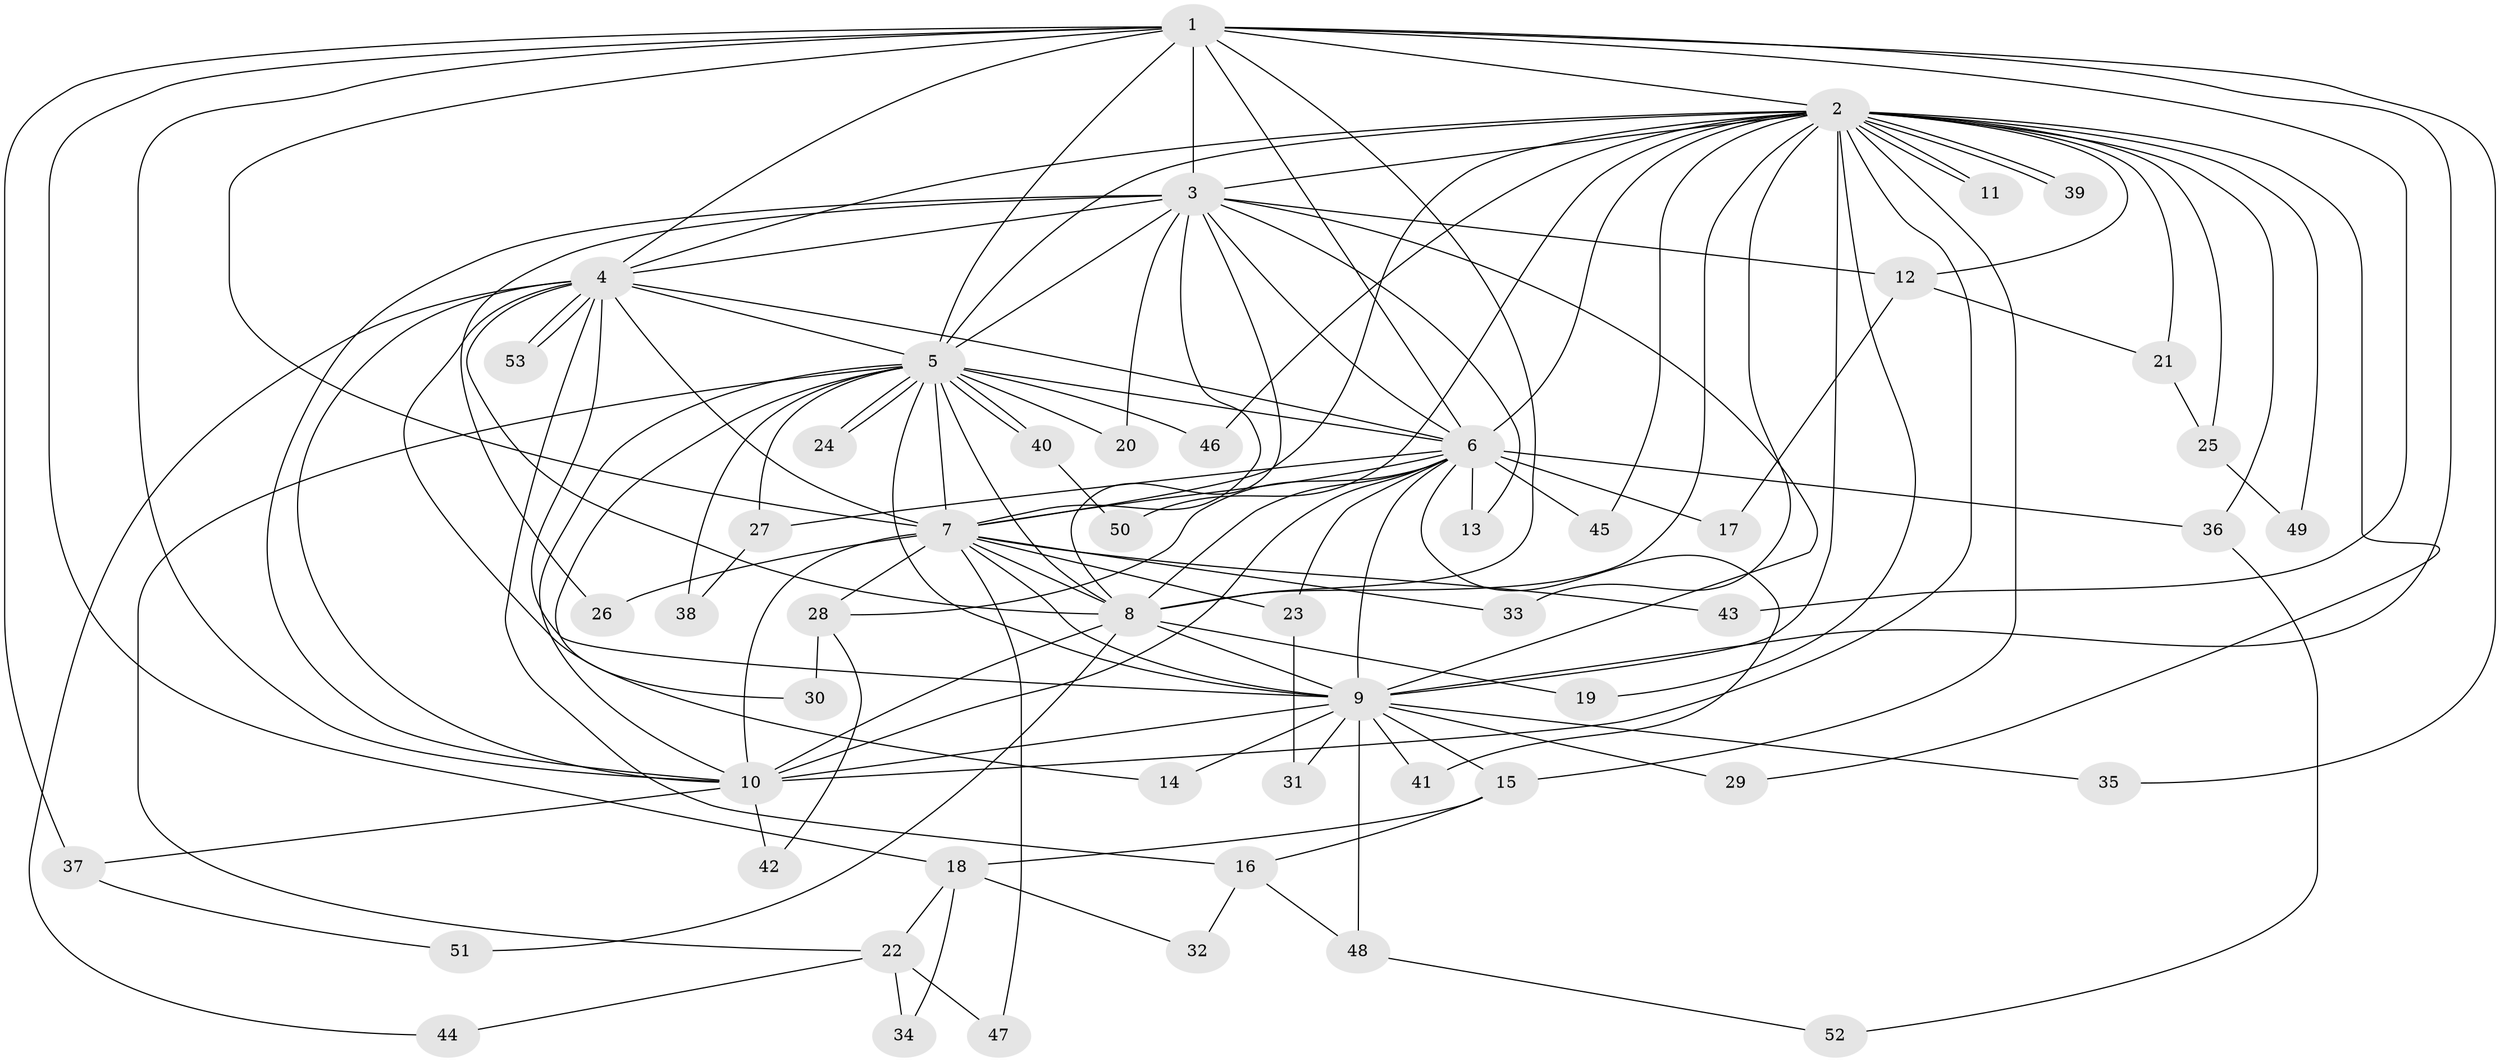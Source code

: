 // coarse degree distribution, {16: 0.05714285714285714, 17: 0.05714285714285714, 10: 0.05714285714285714, 13: 0.02857142857142857, 15: 0.02857142857142857, 9: 0.02857142857142857, 4: 0.08571428571428572, 2: 0.4, 7: 0.02857142857142857, 3: 0.17142857142857143, 1: 0.05714285714285714}
// Generated by graph-tools (version 1.1) at 2025/51/02/27/25 19:51:42]
// undirected, 53 vertices, 131 edges
graph export_dot {
graph [start="1"]
  node [color=gray90,style=filled];
  1;
  2;
  3;
  4;
  5;
  6;
  7;
  8;
  9;
  10;
  11;
  12;
  13;
  14;
  15;
  16;
  17;
  18;
  19;
  20;
  21;
  22;
  23;
  24;
  25;
  26;
  27;
  28;
  29;
  30;
  31;
  32;
  33;
  34;
  35;
  36;
  37;
  38;
  39;
  40;
  41;
  42;
  43;
  44;
  45;
  46;
  47;
  48;
  49;
  50;
  51;
  52;
  53;
  1 -- 2;
  1 -- 3;
  1 -- 4;
  1 -- 5;
  1 -- 6;
  1 -- 7;
  1 -- 8;
  1 -- 9;
  1 -- 10;
  1 -- 18;
  1 -- 35;
  1 -- 37;
  1 -- 43;
  2 -- 3;
  2 -- 4;
  2 -- 5;
  2 -- 6;
  2 -- 7;
  2 -- 8;
  2 -- 9;
  2 -- 10;
  2 -- 11;
  2 -- 11;
  2 -- 12;
  2 -- 15;
  2 -- 19;
  2 -- 21;
  2 -- 25;
  2 -- 29;
  2 -- 33;
  2 -- 36;
  2 -- 39;
  2 -- 39;
  2 -- 45;
  2 -- 46;
  2 -- 49;
  2 -- 50;
  3 -- 4;
  3 -- 5;
  3 -- 6;
  3 -- 7;
  3 -- 8;
  3 -- 9;
  3 -- 10;
  3 -- 12;
  3 -- 13;
  3 -- 20;
  3 -- 26;
  4 -- 5;
  4 -- 6;
  4 -- 7;
  4 -- 8;
  4 -- 9;
  4 -- 10;
  4 -- 14;
  4 -- 16;
  4 -- 44;
  4 -- 53;
  4 -- 53;
  5 -- 6;
  5 -- 7;
  5 -- 8;
  5 -- 9;
  5 -- 10;
  5 -- 20;
  5 -- 22;
  5 -- 24;
  5 -- 24;
  5 -- 27;
  5 -- 30;
  5 -- 38;
  5 -- 40;
  5 -- 40;
  5 -- 46;
  6 -- 7;
  6 -- 8;
  6 -- 9;
  6 -- 10;
  6 -- 13;
  6 -- 17;
  6 -- 23;
  6 -- 27;
  6 -- 28;
  6 -- 36;
  6 -- 41;
  6 -- 45;
  7 -- 8;
  7 -- 9;
  7 -- 10;
  7 -- 23;
  7 -- 26;
  7 -- 28;
  7 -- 33;
  7 -- 43;
  7 -- 47;
  8 -- 9;
  8 -- 10;
  8 -- 19;
  8 -- 51;
  9 -- 10;
  9 -- 14;
  9 -- 15;
  9 -- 29;
  9 -- 31;
  9 -- 35;
  9 -- 41;
  9 -- 48;
  10 -- 37;
  10 -- 42;
  12 -- 17;
  12 -- 21;
  15 -- 16;
  15 -- 18;
  16 -- 32;
  16 -- 48;
  18 -- 22;
  18 -- 32;
  18 -- 34;
  21 -- 25;
  22 -- 34;
  22 -- 44;
  22 -- 47;
  23 -- 31;
  25 -- 49;
  27 -- 38;
  28 -- 30;
  28 -- 42;
  36 -- 52;
  37 -- 51;
  40 -- 50;
  48 -- 52;
}
